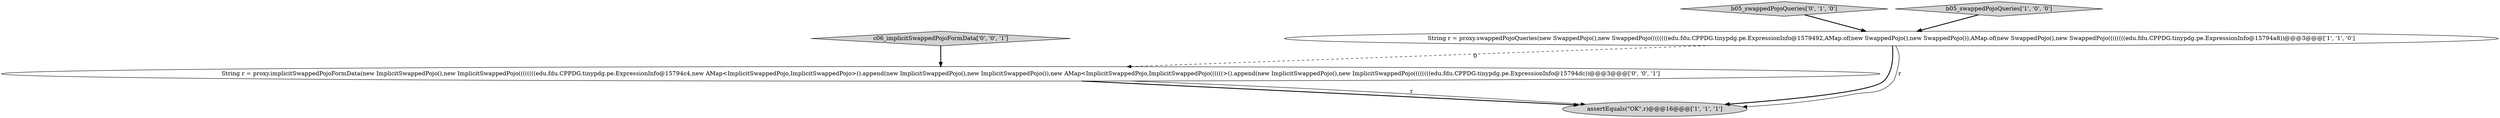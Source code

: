 digraph {
4 [style = filled, label = "c06_implicitSwappedPojoFormData['0', '0', '1']", fillcolor = lightgray, shape = diamond image = "AAA0AAABBB3BBB"];
1 [style = filled, label = "String r = proxy.swappedPojoQueries(new SwappedPojo(),new SwappedPojo((((((((edu.fdu.CPPDG.tinypdg.pe.ExpressionInfo@1579492,AMap.of(new SwappedPojo(),new SwappedPojo()),AMap.of(new SwappedPojo(),new SwappedPojo((((((((edu.fdu.CPPDG.tinypdg.pe.ExpressionInfo@15794a8))@@@3@@@['1', '1', '0']", fillcolor = white, shape = ellipse image = "AAA0AAABBB1BBB"];
3 [style = filled, label = "b05_swappedPojoQueries['0', '1', '0']", fillcolor = lightgray, shape = diamond image = "AAA0AAABBB2BBB"];
0 [style = filled, label = "b05_swappedPojoQueries['1', '0', '0']", fillcolor = lightgray, shape = diamond image = "AAA0AAABBB1BBB"];
5 [style = filled, label = "String r = proxy.implicitSwappedPojoFormData(new ImplicitSwappedPojo(),new ImplicitSwappedPojo((((((((edu.fdu.CPPDG.tinypdg.pe.ExpressionInfo@15794c4,new AMap<ImplicitSwappedPojo,ImplicitSwappedPojo>().append(new ImplicitSwappedPojo(),new ImplicitSwappedPojo()),new AMap<ImplicitSwappedPojo,ImplicitSwappedPojo((((((>().append(new ImplicitSwappedPojo(),new ImplicitSwappedPojo((((((((edu.fdu.CPPDG.tinypdg.pe.ExpressionInfo@15794dc))@@@3@@@['0', '0', '1']", fillcolor = white, shape = ellipse image = "AAA0AAABBB3BBB"];
2 [style = filled, label = "assertEquals(\"OK\",r)@@@16@@@['1', '1', '1']", fillcolor = lightgray, shape = ellipse image = "AAA0AAABBB1BBB"];
5->2 [style = bold, label=""];
1->2 [style = bold, label=""];
1->5 [style = dashed, label="0"];
3->1 [style = bold, label=""];
1->2 [style = solid, label="r"];
4->5 [style = bold, label=""];
0->1 [style = bold, label=""];
5->2 [style = solid, label="r"];
}
